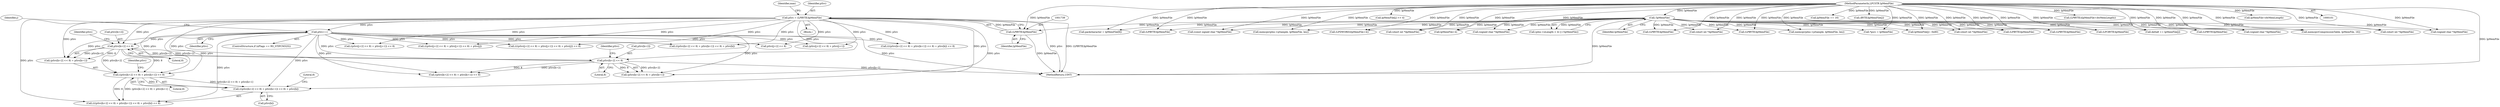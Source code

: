 digraph "1_gstreamer_bc2cdd57d549ab3ba59782e9b395d0cd683fd3ac@array" {
"1001837" [label="(Call,(((pSrc[k+2] << 8) + pSrc[k+1]) << 8) + pSrc[k])"];
"1001838" [label="(Call,((pSrc[k+2] << 8) + pSrc[k+1]) << 8)"];
"1001840" [label="(Call,pSrc[k+2] << 8)"];
"1001749" [label="(Call,pSrc++)"];
"1001736" [label="(Call,pSrc = (LPBYTE)lpMemFile)"];
"1001738" [label="(Call,(LPBYTE)lpMemFile)"];
"1000129" [label="(Call,!lpMemFile)"];
"1000104" [label="(MethodParameterIn,LPCSTR lpMemFile)"];
"1001867" [label="(Call,pSrc[k+2] << 8)"];
"1001875" [label="(Identifier,pSrc)"];
"1001856" [label="(Literal,8)"];
"1000130" [label="(Identifier,lpMemFile)"];
"1001725" [label="(Block,)"];
"1000265" [label="(Call,(const signed char *)lpMemFile)"];
"1000466" [label="(Call,memcpy(pIns->pSample, lpMemFile, len))"];
"1001180" [label="(Call,packcharacter = lpMemFile[8])"];
"1001749" [label="(Call,pSrc++)"];
"1001737" [label="(Identifier,pSrc)"];
"1001565" [label="(Call,(LPBYTE)lpMemFile)"];
"1000355" [label="(Call,lpMemFile[j] >> 4)"];
"1001838" [label="(Call,((pSrc[k+2] << 8) + pSrc[k+1]) << 8)"];
"1001197" [label="(Call,(LPDWORD)(lpMemFile+4))"];
"1001743" [label="(Identifier,max)"];
"1000537" [label="(Call,(signed char *)lpMemFile)"];
"1001750" [label="(Identifier,pSrc)"];
"1001841" [label="(Call,pSrc[k+2])"];
"1001740" [label="(Identifier,lpMemFile)"];
"1000420" [label="(Call,(short int *)lpMemFile)"];
"1001176" [label="(Call,*psrc = lpMemFile)"];
"1001015" [label="(Call,(LPBYTE)lpMemFile)"];
"1001272" [label="(Call,delta8 += lpMemFile[j])"];
"1001106" [label="(Call,(short int *)lpMemFile)"];
"1001199" [label="(Call,lpMemFile+4)"];
"1001768" [label="(Call,((pSrc[j+2] << 8) + pSrc[j+1]) << 8)"];
"1000129" [label="(Call,!lpMemFile)"];
"1000123" [label="(Call,(pIns->nLength < 4) || (!lpMemFile))"];
"1000957" [label="(Call,(LPBYTE)lpMemFile)"];
"1001866" [label="(Call,(pSrc[k+2] << 8) + pSrc[k+1])"];
"1001767" [label="(Call,(((pSrc[j+2] << 8) + pSrc[j+1]) << 8) + pSrc[j])"];
"1000318" [label="(Call,lpMemFile += 16)"];
"1000345" [label="(Call,(BYTE)lpMemFile[j])"];
"1001500" [label="(Call,(LPBYTE)lpMemFile)"];
"1002045" [label="(MethodReturn,UINT)"];
"1001873" [label="(Literal,8)"];
"1001865" [label="(Call,((pSrc[k+2] << 8) + pSrc[k+1]) << 8)"];
"1001836" [label="(Call,((((pSrc[k+2] << 8) + pSrc[k+1]) << 8) + pSrc[k]) << 8)"];
"1002009" [label="(Call,memcpy(pIns->pSample, lpMemFile, len))"];
"1000238" [label="(Call,lpMemFile[j] - 0x80)"];
"1001766" [label="(Call,((((pSrc[j+2] << 8) + pSrc[j+1]) << 8) + pSrc[j]) << 8)"];
"1001864" [label="(Call,(((pSrc[k+2] << 8) + pSrc[k+1]) << 8) + pSrc[k])"];
"1001770" [label="(Call,pSrc[j+2] << 8)"];
"1001738" [label="(Call,(LPBYTE)lpMemFile)"];
"1000592" [label="(Call,(short int *)lpMemFile)"];
"1001335" [label="(Call,(LPBYTE)lpMemFile)"];
"1001923" [label="(Call,(LPCBYTE)lpMemFile)"];
"1001853" [label="(Call,pSrc[k])"];
"1001852" [label="(Literal,8)"];
"1001506" [label="(Call,(LPBYTE)(lpMemFile+dwMemLength))"];
"1001769" [label="(Call,(pSrc[j+2] << 8) + pSrc[j+1])"];
"1000972" [label="(Call,(LPBYTE)lpMemFile)"];
"1001840" [label="(Call,pSrc[k+2] << 8)"];
"1001848" [label="(Identifier,pSrc)"];
"1001868" [label="(Call,pSrc[k+2])"];
"1001854" [label="(Identifier,pSrc)"];
"1001863" [label="(Call,((((pSrc[k+2] << 8) + pSrc[k+1]) << 8) + pSrc[k]) << 8)"];
"1001745" [label="(ControlStructure,if (nFlags == RS_STIPCM32S))"];
"1001839" [label="(Call,(pSrc[k+2] << 8) + pSrc[k+1])"];
"1001867" [label="(Call,pSrc[k+2] << 8)"];
"1000643" [label="(Call,(signed char *)lpMemFile)"];
"1000104" [label="(MethodParameterIn,LPCSTR lpMemFile)"];
"1001754" [label="(Identifier,j)"];
"1001837" [label="(Call,(((pSrc[k+2] << 8) + pSrc[k+1]) << 8) + pSrc[k])"];
"1000314" [label="(Call,memcpy(CompressionTable, lpMemFile, 16))"];
"1000844" [label="(Call,(short int *)lpMemFile)"];
"1001508" [label="(Call,lpMemFile+dwMemLength)"];
"1000729" [label="(Call,(signed char *)lpMemFile)"];
"1001736" [label="(Call,pSrc = (LPBYTE)lpMemFile)"];
"1001846" [label="(Literal,8)"];
"1001837" -> "1001836"  [label="AST: "];
"1001837" -> "1001853"  [label="CFG: "];
"1001838" -> "1001837"  [label="AST: "];
"1001853" -> "1001837"  [label="AST: "];
"1001856" -> "1001837"  [label="CFG: "];
"1001838" -> "1001837"  [label="DDG: (pSrc[k+2] << 8) + pSrc[k+1]"];
"1001838" -> "1001837"  [label="DDG: 8"];
"1001749" -> "1001837"  [label="DDG: pSrc"];
"1001736" -> "1001837"  [label="DDG: pSrc"];
"1001838" -> "1001852"  [label="CFG: "];
"1001839" -> "1001838"  [label="AST: "];
"1001852" -> "1001838"  [label="AST: "];
"1001854" -> "1001838"  [label="CFG: "];
"1001838" -> "1001836"  [label="DDG: (pSrc[k+2] << 8) + pSrc[k+1]"];
"1001838" -> "1001836"  [label="DDG: 8"];
"1001840" -> "1001838"  [label="DDG: pSrc[k+2]"];
"1001840" -> "1001838"  [label="DDG: 8"];
"1001749" -> "1001838"  [label="DDG: pSrc"];
"1001736" -> "1001838"  [label="DDG: pSrc"];
"1001840" -> "1001839"  [label="AST: "];
"1001840" -> "1001846"  [label="CFG: "];
"1001841" -> "1001840"  [label="AST: "];
"1001846" -> "1001840"  [label="AST: "];
"1001848" -> "1001840"  [label="CFG: "];
"1001840" -> "1001839"  [label="DDG: pSrc[k+2]"];
"1001840" -> "1001839"  [label="DDG: 8"];
"1001749" -> "1001840"  [label="DDG: pSrc"];
"1001867" -> "1001840"  [label="DDG: pSrc[k+2]"];
"1001736" -> "1001840"  [label="DDG: pSrc"];
"1001840" -> "1001867"  [label="DDG: pSrc[k+2]"];
"1001749" -> "1001745"  [label="AST: "];
"1001749" -> "1001750"  [label="CFG: "];
"1001750" -> "1001749"  [label="AST: "];
"1001754" -> "1001749"  [label="CFG: "];
"1001749" -> "1002045"  [label="DDG: pSrc"];
"1001736" -> "1001749"  [label="DDG: pSrc"];
"1001749" -> "1001766"  [label="DDG: pSrc"];
"1001749" -> "1001768"  [label="DDG: pSrc"];
"1001749" -> "1001770"  [label="DDG: pSrc"];
"1001749" -> "1001769"  [label="DDG: pSrc"];
"1001749" -> "1001767"  [label="DDG: pSrc"];
"1001749" -> "1001836"  [label="DDG: pSrc"];
"1001749" -> "1001839"  [label="DDG: pSrc"];
"1001749" -> "1001863"  [label="DDG: pSrc"];
"1001749" -> "1001865"  [label="DDG: pSrc"];
"1001749" -> "1001867"  [label="DDG: pSrc"];
"1001749" -> "1001866"  [label="DDG: pSrc"];
"1001749" -> "1001864"  [label="DDG: pSrc"];
"1001736" -> "1001725"  [label="AST: "];
"1001736" -> "1001738"  [label="CFG: "];
"1001737" -> "1001736"  [label="AST: "];
"1001738" -> "1001736"  [label="AST: "];
"1001743" -> "1001736"  [label="CFG: "];
"1001736" -> "1002045"  [label="DDG: pSrc"];
"1001736" -> "1002045"  [label="DDG: (LPBYTE)lpMemFile"];
"1001738" -> "1001736"  [label="DDG: lpMemFile"];
"1001736" -> "1001766"  [label="DDG: pSrc"];
"1001736" -> "1001768"  [label="DDG: pSrc"];
"1001736" -> "1001770"  [label="DDG: pSrc"];
"1001736" -> "1001769"  [label="DDG: pSrc"];
"1001736" -> "1001767"  [label="DDG: pSrc"];
"1001736" -> "1001836"  [label="DDG: pSrc"];
"1001736" -> "1001839"  [label="DDG: pSrc"];
"1001736" -> "1001863"  [label="DDG: pSrc"];
"1001736" -> "1001865"  [label="DDG: pSrc"];
"1001736" -> "1001867"  [label="DDG: pSrc"];
"1001736" -> "1001866"  [label="DDG: pSrc"];
"1001736" -> "1001864"  [label="DDG: pSrc"];
"1001738" -> "1001740"  [label="CFG: "];
"1001739" -> "1001738"  [label="AST: "];
"1001740" -> "1001738"  [label="AST: "];
"1001738" -> "1002045"  [label="DDG: lpMemFile"];
"1000129" -> "1001738"  [label="DDG: lpMemFile"];
"1000104" -> "1001738"  [label="DDG: lpMemFile"];
"1000129" -> "1000123"  [label="AST: "];
"1000129" -> "1000130"  [label="CFG: "];
"1000130" -> "1000129"  [label="AST: "];
"1000123" -> "1000129"  [label="CFG: "];
"1000129" -> "1002045"  [label="DDG: lpMemFile"];
"1000129" -> "1000123"  [label="DDG: lpMemFile"];
"1000104" -> "1000129"  [label="DDG: lpMemFile"];
"1000129" -> "1000238"  [label="DDG: lpMemFile"];
"1000129" -> "1000265"  [label="DDG: lpMemFile"];
"1000129" -> "1000314"  [label="DDG: lpMemFile"];
"1000129" -> "1000420"  [label="DDG: lpMemFile"];
"1000129" -> "1000466"  [label="DDG: lpMemFile"];
"1000129" -> "1000537"  [label="DDG: lpMemFile"];
"1000129" -> "1000592"  [label="DDG: lpMemFile"];
"1000129" -> "1000643"  [label="DDG: lpMemFile"];
"1000129" -> "1000729"  [label="DDG: lpMemFile"];
"1000129" -> "1000844"  [label="DDG: lpMemFile"];
"1000129" -> "1000957"  [label="DDG: lpMemFile"];
"1000129" -> "1000972"  [label="DDG: lpMemFile"];
"1000129" -> "1001015"  [label="DDG: lpMemFile"];
"1000129" -> "1001106"  [label="DDG: lpMemFile"];
"1000129" -> "1001176"  [label="DDG: lpMemFile"];
"1000129" -> "1001180"  [label="DDG: lpMemFile"];
"1000129" -> "1001197"  [label="DDG: lpMemFile"];
"1000129" -> "1001199"  [label="DDG: lpMemFile"];
"1000129" -> "1001272"  [label="DDG: lpMemFile"];
"1000129" -> "1001335"  [label="DDG: lpMemFile"];
"1000129" -> "1001500"  [label="DDG: lpMemFile"];
"1000129" -> "1001565"  [label="DDG: lpMemFile"];
"1000129" -> "1001923"  [label="DDG: lpMemFile"];
"1000129" -> "1002009"  [label="DDG: lpMemFile"];
"1000104" -> "1000101"  [label="AST: "];
"1000104" -> "1002045"  [label="DDG: lpMemFile"];
"1000104" -> "1000238"  [label="DDG: lpMemFile"];
"1000104" -> "1000265"  [label="DDG: lpMemFile"];
"1000104" -> "1000314"  [label="DDG: lpMemFile"];
"1000104" -> "1000318"  [label="DDG: lpMemFile"];
"1000104" -> "1000345"  [label="DDG: lpMemFile"];
"1000104" -> "1000355"  [label="DDG: lpMemFile"];
"1000104" -> "1000420"  [label="DDG: lpMemFile"];
"1000104" -> "1000466"  [label="DDG: lpMemFile"];
"1000104" -> "1000537"  [label="DDG: lpMemFile"];
"1000104" -> "1000592"  [label="DDG: lpMemFile"];
"1000104" -> "1000643"  [label="DDG: lpMemFile"];
"1000104" -> "1000729"  [label="DDG: lpMemFile"];
"1000104" -> "1000844"  [label="DDG: lpMemFile"];
"1000104" -> "1000957"  [label="DDG: lpMemFile"];
"1000104" -> "1000972"  [label="DDG: lpMemFile"];
"1000104" -> "1001015"  [label="DDG: lpMemFile"];
"1000104" -> "1001106"  [label="DDG: lpMemFile"];
"1000104" -> "1001176"  [label="DDG: lpMemFile"];
"1000104" -> "1001180"  [label="DDG: lpMemFile"];
"1000104" -> "1001197"  [label="DDG: lpMemFile"];
"1000104" -> "1001199"  [label="DDG: lpMemFile"];
"1000104" -> "1001272"  [label="DDG: lpMemFile"];
"1000104" -> "1001335"  [label="DDG: lpMemFile"];
"1000104" -> "1001500"  [label="DDG: lpMemFile"];
"1000104" -> "1001506"  [label="DDG: lpMemFile"];
"1000104" -> "1001508"  [label="DDG: lpMemFile"];
"1000104" -> "1001565"  [label="DDG: lpMemFile"];
"1000104" -> "1001923"  [label="DDG: lpMemFile"];
"1000104" -> "1002009"  [label="DDG: lpMemFile"];
"1001867" -> "1001866"  [label="AST: "];
"1001867" -> "1001873"  [label="CFG: "];
"1001868" -> "1001867"  [label="AST: "];
"1001873" -> "1001867"  [label="AST: "];
"1001875" -> "1001867"  [label="CFG: "];
"1001867" -> "1002045"  [label="DDG: pSrc[k+2]"];
"1001867" -> "1001865"  [label="DDG: pSrc[k+2]"];
"1001867" -> "1001865"  [label="DDG: 8"];
"1001867" -> "1001866"  [label="DDG: pSrc[k+2]"];
"1001867" -> "1001866"  [label="DDG: 8"];
}
